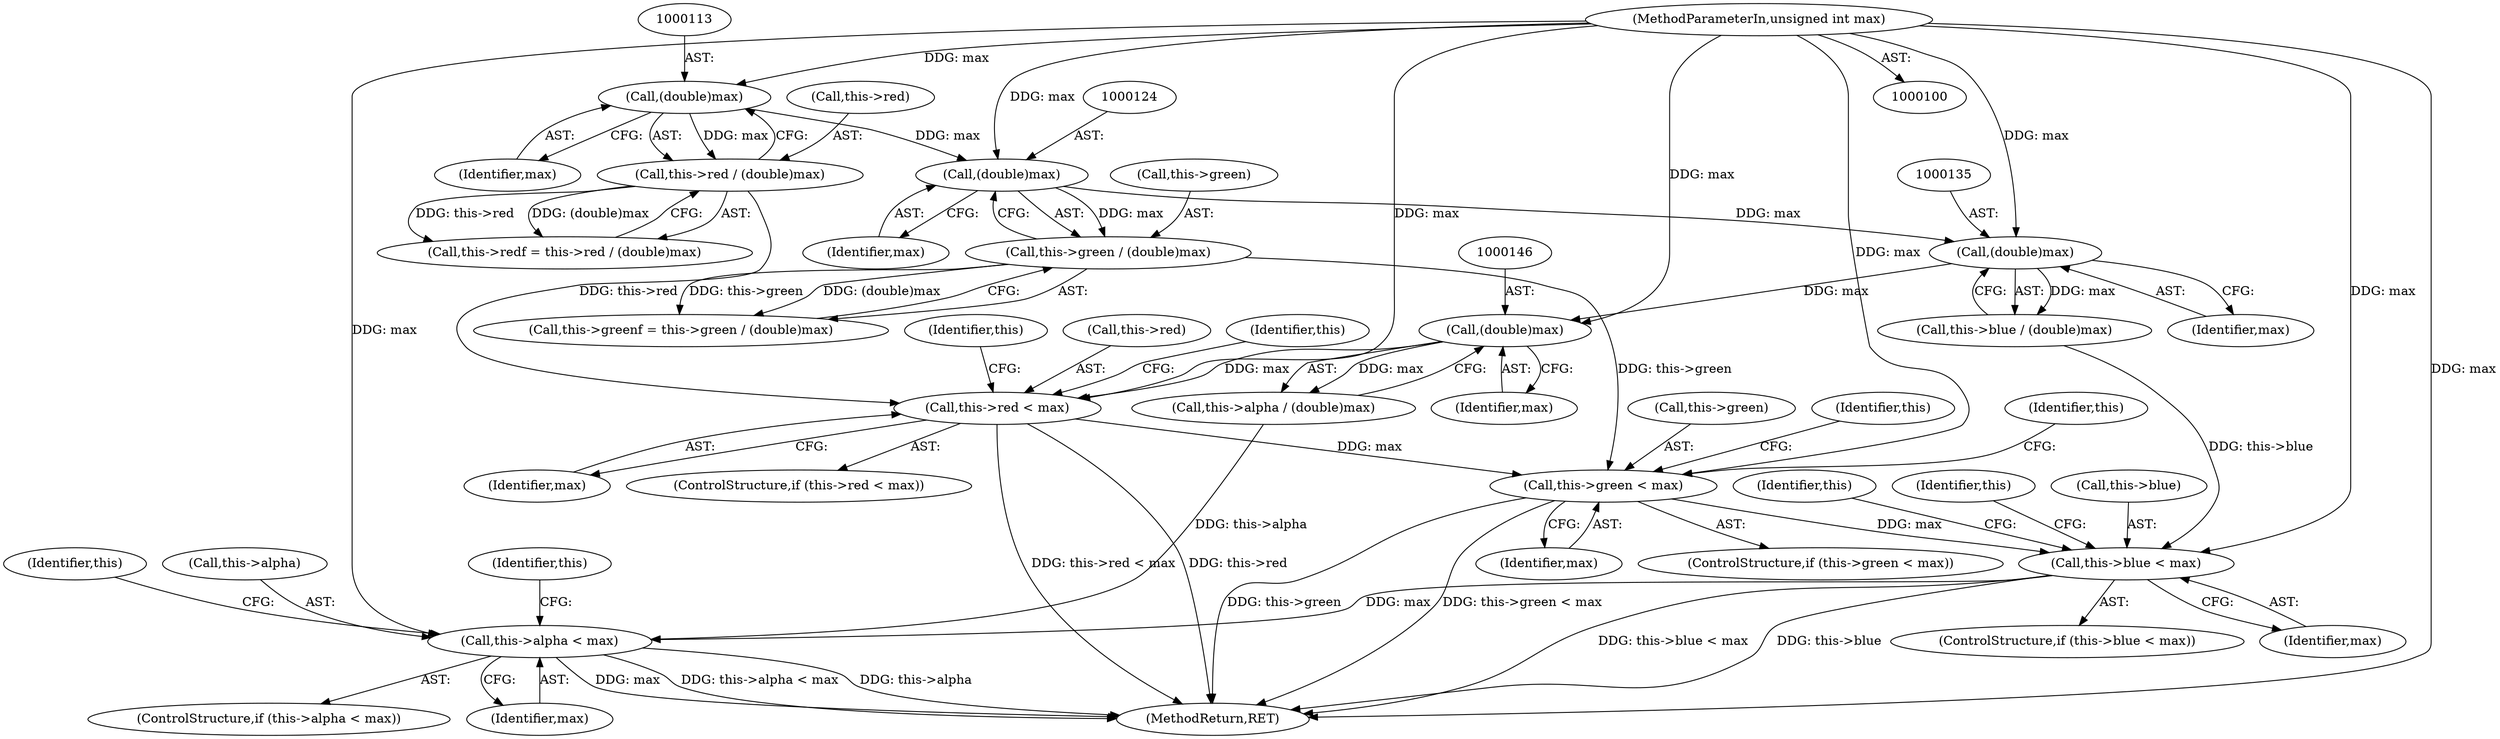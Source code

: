 digraph "1_Android_9d4853418ab2f754c2b63e091c29c5529b8b86ca_52@pointer" {
"1000170" [label="(Call,this->green < max)"];
"1000119" [label="(Call,this->green / (double)max)"];
"1000123" [label="(Call,(double)max)"];
"1000112" [label="(Call,(double)max)"];
"1000102" [label="(MethodParameterIn,unsigned int max)"];
"1000149" [label="(Call,this->red < max)"];
"1000108" [label="(Call,this->red / (double)max)"];
"1000145" [label="(Call,(double)max)"];
"1000134" [label="(Call,(double)max)"];
"1000191" [label="(Call,this->blue < max)"];
"1000212" [label="(Call,this->alpha < max)"];
"1000104" [label="(Call,this->redf = this->red / (double)max)"];
"1000125" [label="(Identifier,max)"];
"1000177" [label="(Identifier,this)"];
"1000148" [label="(ControlStructure,if (this->red < max))"];
"1000109" [label="(Call,this->red)"];
"1000170" [label="(Call,this->green < max)"];
"1000102" [label="(MethodParameterIn,unsigned int max)"];
"1000136" [label="(Identifier,max)"];
"1000190" [label="(ControlStructure,if (this->blue < max))"];
"1000147" [label="(Identifier,max)"];
"1000216" [label="(Identifier,max)"];
"1000112" [label="(Call,(double)max)"];
"1000187" [label="(Identifier,this)"];
"1000192" [label="(Call,this->blue)"];
"1000213" [label="(Call,this->alpha)"];
"1000211" [label="(ControlStructure,if (this->alpha < max))"];
"1000145" [label="(Call,(double)max)"];
"1000171" [label="(Call,this->green)"];
"1000130" [label="(Call,this->blue / (double)max)"];
"1000169" [label="(ControlStructure,if (this->green < max))"];
"1000174" [label="(Identifier,max)"];
"1000119" [label="(Call,this->green / (double)max)"];
"1000212" [label="(Call,this->alpha < max)"];
"1000114" [label="(Identifier,max)"];
"1000153" [label="(Identifier,max)"];
"1000156" [label="(Identifier,this)"];
"1000149" [label="(Call,this->red < max)"];
"1000166" [label="(Identifier,this)"];
"1000191" [label="(Call,this->blue < max)"];
"1000219" [label="(Identifier,this)"];
"1000150" [label="(Call,this->red)"];
"1000229" [label="(Identifier,this)"];
"1000195" [label="(Identifier,max)"];
"1000120" [label="(Call,this->green)"];
"1000108" [label="(Call,this->red / (double)max)"];
"1000141" [label="(Call,this->alpha / (double)max)"];
"1000123" [label="(Call,(double)max)"];
"1000208" [label="(Identifier,this)"];
"1000232" [label="(MethodReturn,RET)"];
"1000134" [label="(Call,(double)max)"];
"1000198" [label="(Identifier,this)"];
"1000115" [label="(Call,this->greenf = this->green / (double)max)"];
"1000170" -> "1000169"  [label="AST: "];
"1000170" -> "1000174"  [label="CFG: "];
"1000171" -> "1000170"  [label="AST: "];
"1000174" -> "1000170"  [label="AST: "];
"1000177" -> "1000170"  [label="CFG: "];
"1000187" -> "1000170"  [label="CFG: "];
"1000170" -> "1000232"  [label="DDG: this->green"];
"1000170" -> "1000232"  [label="DDG: this->green < max"];
"1000119" -> "1000170"  [label="DDG: this->green"];
"1000149" -> "1000170"  [label="DDG: max"];
"1000102" -> "1000170"  [label="DDG: max"];
"1000170" -> "1000191"  [label="DDG: max"];
"1000119" -> "1000115"  [label="AST: "];
"1000119" -> "1000123"  [label="CFG: "];
"1000120" -> "1000119"  [label="AST: "];
"1000123" -> "1000119"  [label="AST: "];
"1000115" -> "1000119"  [label="CFG: "];
"1000119" -> "1000115"  [label="DDG: this->green"];
"1000119" -> "1000115"  [label="DDG: (double)max"];
"1000123" -> "1000119"  [label="DDG: max"];
"1000123" -> "1000125"  [label="CFG: "];
"1000124" -> "1000123"  [label="AST: "];
"1000125" -> "1000123"  [label="AST: "];
"1000112" -> "1000123"  [label="DDG: max"];
"1000102" -> "1000123"  [label="DDG: max"];
"1000123" -> "1000134"  [label="DDG: max"];
"1000112" -> "1000108"  [label="AST: "];
"1000112" -> "1000114"  [label="CFG: "];
"1000113" -> "1000112"  [label="AST: "];
"1000114" -> "1000112"  [label="AST: "];
"1000108" -> "1000112"  [label="CFG: "];
"1000112" -> "1000108"  [label="DDG: max"];
"1000102" -> "1000112"  [label="DDG: max"];
"1000102" -> "1000100"  [label="AST: "];
"1000102" -> "1000232"  [label="DDG: max"];
"1000102" -> "1000134"  [label="DDG: max"];
"1000102" -> "1000145"  [label="DDG: max"];
"1000102" -> "1000149"  [label="DDG: max"];
"1000102" -> "1000191"  [label="DDG: max"];
"1000102" -> "1000212"  [label="DDG: max"];
"1000149" -> "1000148"  [label="AST: "];
"1000149" -> "1000153"  [label="CFG: "];
"1000150" -> "1000149"  [label="AST: "];
"1000153" -> "1000149"  [label="AST: "];
"1000156" -> "1000149"  [label="CFG: "];
"1000166" -> "1000149"  [label="CFG: "];
"1000149" -> "1000232"  [label="DDG: this->red < max"];
"1000149" -> "1000232"  [label="DDG: this->red"];
"1000108" -> "1000149"  [label="DDG: this->red"];
"1000145" -> "1000149"  [label="DDG: max"];
"1000108" -> "1000104"  [label="AST: "];
"1000109" -> "1000108"  [label="AST: "];
"1000104" -> "1000108"  [label="CFG: "];
"1000108" -> "1000104"  [label="DDG: this->red"];
"1000108" -> "1000104"  [label="DDG: (double)max"];
"1000145" -> "1000141"  [label="AST: "];
"1000145" -> "1000147"  [label="CFG: "];
"1000146" -> "1000145"  [label="AST: "];
"1000147" -> "1000145"  [label="AST: "];
"1000141" -> "1000145"  [label="CFG: "];
"1000145" -> "1000141"  [label="DDG: max"];
"1000134" -> "1000145"  [label="DDG: max"];
"1000134" -> "1000130"  [label="AST: "];
"1000134" -> "1000136"  [label="CFG: "];
"1000135" -> "1000134"  [label="AST: "];
"1000136" -> "1000134"  [label="AST: "];
"1000130" -> "1000134"  [label="CFG: "];
"1000134" -> "1000130"  [label="DDG: max"];
"1000191" -> "1000190"  [label="AST: "];
"1000191" -> "1000195"  [label="CFG: "];
"1000192" -> "1000191"  [label="AST: "];
"1000195" -> "1000191"  [label="AST: "];
"1000198" -> "1000191"  [label="CFG: "];
"1000208" -> "1000191"  [label="CFG: "];
"1000191" -> "1000232"  [label="DDG: this->blue < max"];
"1000191" -> "1000232"  [label="DDG: this->blue"];
"1000130" -> "1000191"  [label="DDG: this->blue"];
"1000191" -> "1000212"  [label="DDG: max"];
"1000212" -> "1000211"  [label="AST: "];
"1000212" -> "1000216"  [label="CFG: "];
"1000213" -> "1000212"  [label="AST: "];
"1000216" -> "1000212"  [label="AST: "];
"1000219" -> "1000212"  [label="CFG: "];
"1000229" -> "1000212"  [label="CFG: "];
"1000212" -> "1000232"  [label="DDG: max"];
"1000212" -> "1000232"  [label="DDG: this->alpha < max"];
"1000212" -> "1000232"  [label="DDG: this->alpha"];
"1000141" -> "1000212"  [label="DDG: this->alpha"];
}
